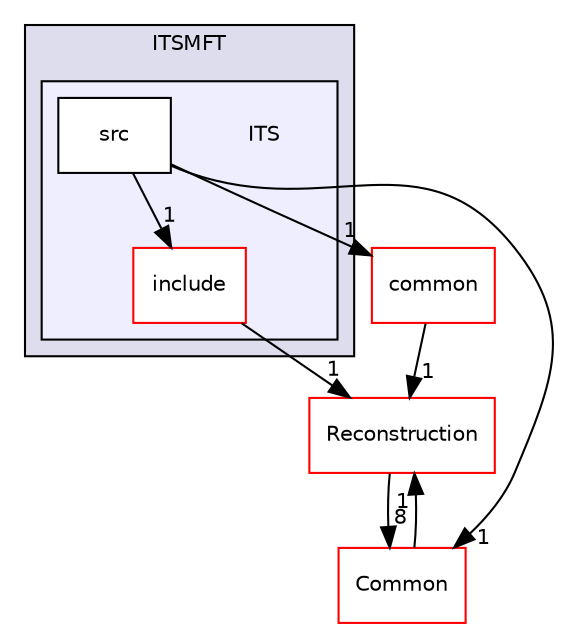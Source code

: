 digraph "/home/travis/build/AliceO2Group/AliceO2/DataFormats/Detectors/ITSMFT/ITS" {
  bgcolor=transparent;
  compound=true
  node [ fontsize="10", fontname="Helvetica"];
  edge [ labelfontsize="10", labelfontname="Helvetica"];
  subgraph clusterdir_ff53c4a4c37940dfaa1ef75e68c4ec2e {
    graph [ bgcolor="#ddddee", pencolor="black", label="ITSMFT" fontname="Helvetica", fontsize="10", URL="dir_ff53c4a4c37940dfaa1ef75e68c4ec2e.html"]
  subgraph clusterdir_279659ddc9854b304a1ef4f4a176eeda {
    graph [ bgcolor="#eeeeff", pencolor="black", label="" URL="dir_279659ddc9854b304a1ef4f4a176eeda.html"];
    dir_279659ddc9854b304a1ef4f4a176eeda [shape=plaintext label="ITS"];
    dir_2670cea8fab64371920b2f1ad7e45a63 [shape=box label="include" color="red" fillcolor="white" style="filled" URL="dir_2670cea8fab64371920b2f1ad7e45a63.html"];
    dir_0e7baa5a10cb3dfe8ef13a8eaffd94fb [shape=box label="src" color="black" fillcolor="white" style="filled" URL="dir_0e7baa5a10cb3dfe8ef13a8eaffd94fb.html"];
  }
  }
  dir_d269712cc31e133b892a3b3f6424741a [shape=box label="Reconstruction" color="red" URL="dir_d269712cc31e133b892a3b3f6424741a.html"];
  dir_4ab6b4cc6a7edbff49100e9123df213f [shape=box label="Common" color="red" URL="dir_4ab6b4cc6a7edbff49100e9123df213f.html"];
  dir_a24d6d0829ce59989bf769e9c553cbcc [shape=box label="common" color="red" URL="dir_a24d6d0829ce59989bf769e9c553cbcc.html"];
  dir_d269712cc31e133b892a3b3f6424741a->dir_4ab6b4cc6a7edbff49100e9123df213f [headlabel="8", labeldistance=1.5 headhref="dir_000108_000016.html"];
  dir_2670cea8fab64371920b2f1ad7e45a63->dir_d269712cc31e133b892a3b3f6424741a [headlabel="1", labeldistance=1.5 headhref="dir_000097_000108.html"];
  dir_4ab6b4cc6a7edbff49100e9123df213f->dir_d269712cc31e133b892a3b3f6424741a [headlabel="1", labeldistance=1.5 headhref="dir_000016_000108.html"];
  dir_0e7baa5a10cb3dfe8ef13a8eaffd94fb->dir_2670cea8fab64371920b2f1ad7e45a63 [headlabel="1", labeldistance=1.5 headhref="dir_000099_000097.html"];
  dir_0e7baa5a10cb3dfe8ef13a8eaffd94fb->dir_4ab6b4cc6a7edbff49100e9123df213f [headlabel="1", labeldistance=1.5 headhref="dir_000099_000016.html"];
  dir_0e7baa5a10cb3dfe8ef13a8eaffd94fb->dir_a24d6d0829ce59989bf769e9c553cbcc [headlabel="1", labeldistance=1.5 headhref="dir_000099_000072.html"];
  dir_a24d6d0829ce59989bf769e9c553cbcc->dir_d269712cc31e133b892a3b3f6424741a [headlabel="1", labeldistance=1.5 headhref="dir_000072_000108.html"];
}
